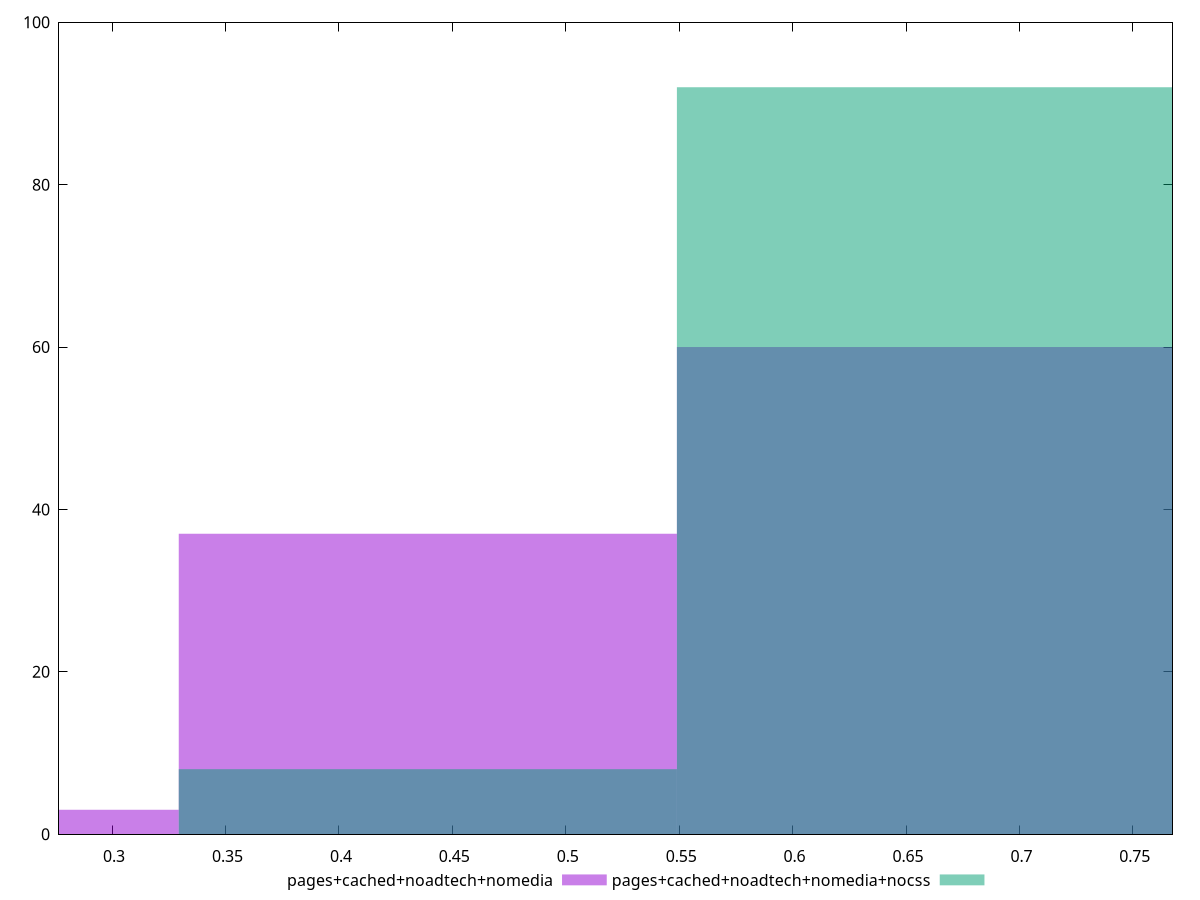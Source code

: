 reset

$pagesCachedNoadtechNomedia <<EOF
0.4392027501306185 37
0.6588041251959278 60
0.21960137506530925 3
EOF

$pagesCachedNoadtechNomediaNocss <<EOF
0.6588041251959278 92
0.4392027501306185 8
EOF

set key outside below
set boxwidth 0.21960137506530925
set xrange [0.27661193054611216:0.7674795466585453]
set yrange [0:100]
set trange [0:100]
set style fill transparent solid 0.5 noborder
set terminal svg size 640, 500 enhanced background rgb 'white'
set output "report_00013_2021-02-09T12-04-24.940Z/meta/pScore/comparison/histogram/3_vs_4.svg"

plot $pagesCachedNoadtechNomedia title "pages+cached+noadtech+nomedia" with boxes, \
     $pagesCachedNoadtechNomediaNocss title "pages+cached+noadtech+nomedia+nocss" with boxes

reset
